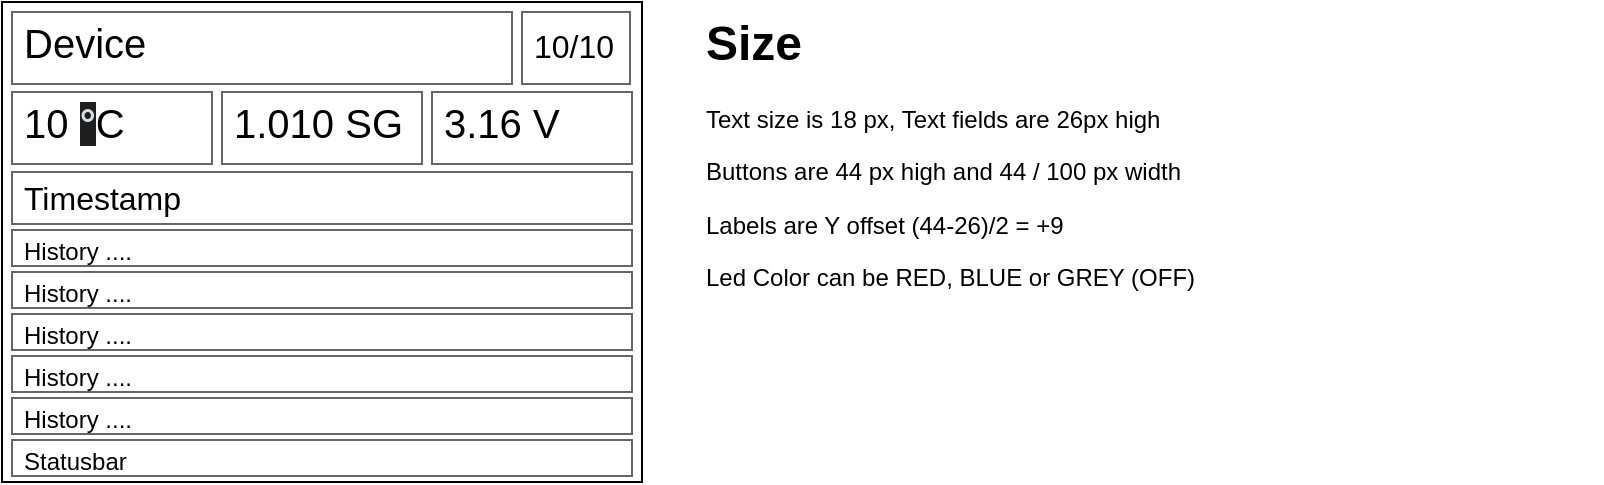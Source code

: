 <mxfile version="26.1.1">
  <diagram name="Page-1" id="hBoBq0eF_aggM5Ivi7u9">
    <mxGraphModel dx="743" dy="504" grid="1" gridSize="10" guides="1" tooltips="1" connect="1" arrows="1" fold="1" page="1" pageScale="1" pageWidth="850" pageHeight="1100" math="0" shadow="0">
      <root>
        <mxCell id="0" />
        <mxCell id="1" parent="0" />
        <mxCell id="-efn8vALGl1YdwpLpWK5-9" value="" style="rounded=0;whiteSpace=wrap;html=1;" parent="1" vertex="1">
          <mxGeometry width="320" height="240" as="geometry" />
        </mxCell>
        <mxCell id="-efn8vALGl1YdwpLpWK5-17" value="10&amp;nbsp;&lt;span style=&quot;font-weight: bold; color: rgb(218, 220, 224); font-family: Arial, sans-serif; background-color: rgb(31, 31, 31);&quot;&gt;°&lt;/span&gt;C" style="strokeWidth=1;shadow=0;dashed=0;align=center;html=1;shape=mxgraph.mockup.text.textBox;align=left;spacingLeft=4;spacingTop=-3;whiteSpace=wrap;strokeColor=#666666;mainText=;fontSize=20;verticalAlign=top;fillColor=default;" parent="1" vertex="1">
          <mxGeometry x="5" y="45" width="100" height="36" as="geometry" />
        </mxCell>
        <mxCell id="-efn8vALGl1YdwpLpWK5-21" value="&lt;h1 style=&quot;margin-top: 0px;&quot;&gt;Size&lt;/h1&gt;&lt;div&gt;Text size is 18 px, Text fields are 26px high&lt;/div&gt;&lt;p&gt;Buttons are 44 px high and 44 / 100 px width&lt;/p&gt;&lt;p&gt;Labels are Y offset (44-26)/2 = +9&lt;/p&gt;&lt;p&gt;Led Color can be RED, BLUE or GREY (OFF)&lt;/p&gt;" style="text;html=1;whiteSpace=wrap;overflow=hidden;rounded=0;" parent="1" vertex="1">
          <mxGeometry x="350" width="450" height="200" as="geometry" />
        </mxCell>
        <mxCell id="-b3Ku-cIu3cgLpvM2CON-1" value="Device" style="strokeWidth=1;shadow=0;dashed=0;align=center;html=1;shape=mxgraph.mockup.text.textBox;align=left;spacingLeft=4;spacingTop=-3;whiteSpace=wrap;strokeColor=#666666;mainText=;fontSize=20;verticalAlign=top;" parent="1" vertex="1">
          <mxGeometry x="5" y="5" width="250" height="36" as="geometry" />
        </mxCell>
        <mxCell id="4MC8IsZThux_lA-dtqpo-3" value="1.010 SG" style="strokeWidth=1;shadow=0;dashed=0;align=center;html=1;shape=mxgraph.mockup.text.textBox;align=left;spacingLeft=4;spacingTop=-3;whiteSpace=wrap;strokeColor=#666666;mainText=;fontSize=20;verticalAlign=top;fillColor=default;" vertex="1" parent="1">
          <mxGeometry x="110" y="45" width="100" height="36" as="geometry" />
        </mxCell>
        <mxCell id="4MC8IsZThux_lA-dtqpo-4" value="3.16 V" style="strokeWidth=1;shadow=0;dashed=0;align=center;shape=mxgraph.mockup.text.textBox;align=left;spacingLeft=4;spacingTop=-3;strokeColor=#666666;mainText=;fontSize=20;verticalAlign=top;fillColor=default;" vertex="1" parent="1">
          <mxGeometry x="215" y="45" width="100" height="36" as="geometry" />
        </mxCell>
        <mxCell id="4MC8IsZThux_lA-dtqpo-5" value="Timestamp" style="strokeWidth=1;shadow=0;dashed=0;align=center;html=1;shape=mxgraph.mockup.text.textBox;align=left;spacingLeft=4;spacingTop=-3;whiteSpace=wrap;strokeColor=#666666;mainText=;fontSize=16;verticalAlign=top;fillColor=default;" vertex="1" parent="1">
          <mxGeometry x="5" y="85" width="310" height="26" as="geometry" />
        </mxCell>
        <mxCell id="4MC8IsZThux_lA-dtqpo-7" value="History ...." style="strokeWidth=1;shadow=0;dashed=0;align=center;html=1;shape=mxgraph.mockup.text.textBox;align=left;spacingLeft=4;spacingTop=-3;whiteSpace=wrap;strokeColor=#666666;mainText=;fontSize=12;verticalAlign=top;" vertex="1" parent="1">
          <mxGeometry x="5" y="135" width="310" height="18" as="geometry" />
        </mxCell>
        <mxCell id="4MC8IsZThux_lA-dtqpo-9" value="History ...." style="strokeWidth=1;shadow=0;dashed=0;align=center;html=1;shape=mxgraph.mockup.text.textBox;align=left;spacingLeft=4;spacingTop=-3;whiteSpace=wrap;strokeColor=#666666;mainText=;fontSize=12;verticalAlign=top;" vertex="1" parent="1">
          <mxGeometry x="5" y="156" width="310" height="18" as="geometry" />
        </mxCell>
        <mxCell id="4MC8IsZThux_lA-dtqpo-10" value="History ...." style="strokeWidth=1;shadow=0;dashed=0;align=center;html=1;shape=mxgraph.mockup.text.textBox;align=left;spacingLeft=4;spacingTop=-3;whiteSpace=wrap;strokeColor=#666666;mainText=;fontSize=12;verticalAlign=top;" vertex="1" parent="1">
          <mxGeometry x="5" y="177" width="310" height="18" as="geometry" />
        </mxCell>
        <mxCell id="4MC8IsZThux_lA-dtqpo-11" value="History ...." style="strokeWidth=1;shadow=0;dashed=0;align=center;html=1;shape=mxgraph.mockup.text.textBox;align=left;spacingLeft=4;spacingTop=-3;whiteSpace=wrap;strokeColor=#666666;mainText=;fontSize=12;verticalAlign=top;" vertex="1" parent="1">
          <mxGeometry x="5" y="198" width="310" height="18" as="geometry" />
        </mxCell>
        <mxCell id="4MC8IsZThux_lA-dtqpo-12" value="Statusbar" style="strokeWidth=1;shadow=0;dashed=0;align=center;html=1;shape=mxgraph.mockup.text.textBox;align=left;spacingLeft=4;spacingTop=-3;whiteSpace=wrap;strokeColor=#666666;mainText=;fontSize=12;verticalAlign=top;" vertex="1" parent="1">
          <mxGeometry x="5" y="219" width="310" height="18" as="geometry" />
        </mxCell>
        <mxCell id="4MC8IsZThux_lA-dtqpo-14" value="History ...." style="strokeWidth=1;shadow=0;dashed=0;align=center;html=1;shape=mxgraph.mockup.text.textBox;align=left;spacingLeft=4;spacingTop=-3;whiteSpace=wrap;strokeColor=#666666;mainText=;fontSize=12;verticalAlign=top;" vertex="1" parent="1">
          <mxGeometry x="5" y="114" width="310" height="18" as="geometry" />
        </mxCell>
        <mxCell id="4MC8IsZThux_lA-dtqpo-15" value="10/10" style="strokeWidth=1;shadow=0;dashed=0;align=center;html=1;shape=mxgraph.mockup.text.textBox;align=left;spacingLeft=4;spacingTop=-3;whiteSpace=wrap;strokeColor=#666666;mainText=;fontSize=16;verticalAlign=middle;" vertex="1" parent="1">
          <mxGeometry x="260" y="5" width="54" height="36" as="geometry" />
        </mxCell>
      </root>
    </mxGraphModel>
  </diagram>
</mxfile>
